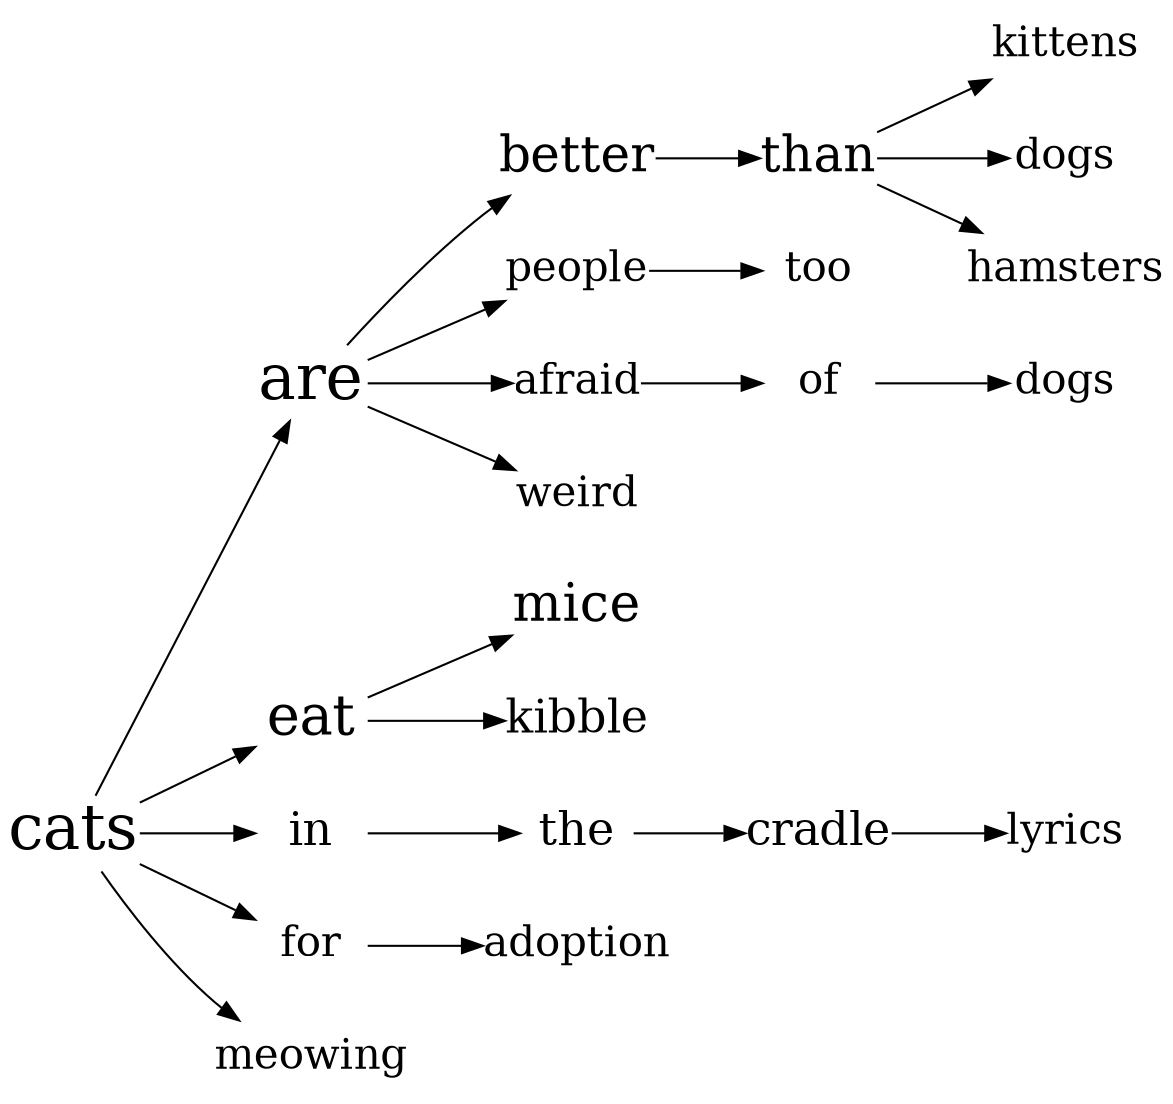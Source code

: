 digraph cats {
	graph [rankdir=LR]
	node [margin=0 shape=plaintext]
	cats [label=cats fontsize=30]
	"are-fwd-are" [label=are fontsize=30]
	"better-fwd-are-better" [label=better fontsize=24]
	"than-fwd-are-better-than" [label=than fontsize=24]
	"kittens-fwd-are-better-than-kittens" [label=kittens fontsize=20]
	"than-fwd-are-better-than" -> "kittens-fwd-are-better-than-kittens"
	"dogs-fwd-are-better-than-dogs" [label=dogs fontsize=20]
	"than-fwd-are-better-than" -> "dogs-fwd-are-better-than-dogs"
	"hamsters-fwd-are-better-than-hamsters" [label=hamsters fontsize=20]
	"than-fwd-are-better-than" -> "hamsters-fwd-are-better-than-hamsters"
	"better-fwd-are-better" -> "than-fwd-are-better-than"
	"are-fwd-are" -> "better-fwd-are-better"
	"people-fwd-are-people" [label=people fontsize=20]
	"too-fwd-are-people-too" [label=too fontsize=20]
	"people-fwd-are-people" -> "too-fwd-are-people-too"
	"are-fwd-are" -> "people-fwd-are-people"
	"afraid-fwd-are-afraid" [label=afraid fontsize=20]
	"of-fwd-are-afraid-of" [label=of fontsize=20]
	"dogs-fwd-are-afraid-of-dogs" [label=dogs fontsize=20]
	"of-fwd-are-afraid-of" -> "dogs-fwd-are-afraid-of-dogs"
	"afraid-fwd-are-afraid" -> "of-fwd-are-afraid-of"
	"are-fwd-are" -> "afraid-fwd-are-afraid"
	"weird-fwd-are-weird" [label=weird fontsize=20]
	"are-fwd-are" -> "weird-fwd-are-weird"
	cats -> "are-fwd-are"
	"eat-fwd-eat" [label=eat fontsize=27]
	"mice-fwd-eat-mice" [label=mice fontsize=25]
	"eat-fwd-eat" -> "mice-fwd-eat-mice"
	"kibble-fwd-eat-kibble" [label=kibble fontsize=22]
	"eat-fwd-eat" -> "kibble-fwd-eat-kibble"
	cats -> "eat-fwd-eat"
	"in-fwd-in" [label=in fontsize=22]
	"the-fwd-in-the" [label=the fontsize=22]
	"cradle-fwd-in-the-cradle" [label=cradle fontsize=22]
	"lyrics-fwd-in-the-cradle-lyrics" [label=lyrics fontsize=20]
	"cradle-fwd-in-the-cradle" -> "lyrics-fwd-in-the-cradle-lyrics"
	"the-fwd-in-the" -> "cradle-fwd-in-the-cradle"
	"in-fwd-in" -> "the-fwd-in-the"
	cats -> "in-fwd-in"
	"for-fwd-for" [label=for fontsize=20]
	"adoption-fwd-for-adoption" [label=adoption fontsize=20]
	"for-fwd-for" -> "adoption-fwd-for-adoption"
	cats -> "for-fwd-for"
	"meowing-fwd-meowing" [label=meowing fontsize=20]
	cats -> "meowing-fwd-meowing"
}
